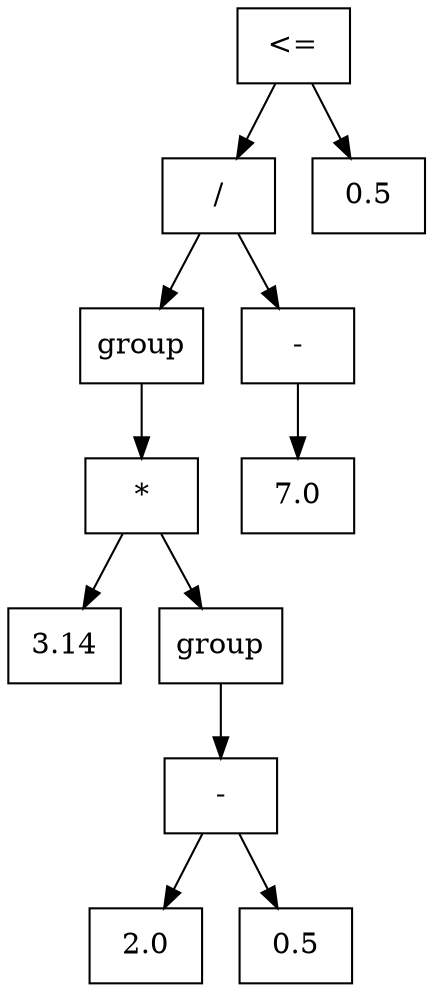 digraph G {
node [shape=box];
node455896770 [label="<="];
node1323165413 [label="/"];
node1880587981 [label="group"];
node511754216 [label="*"];
node1721931908 [label="3.14"];
node1198108795 [label="group"];
node214126413 [label="-"];
node396873410 [label="2.0"];
node1706234378 [label="0.5"];
node214126413 -> node396873410;
node214126413 -> node1706234378;
node1198108795 -> node214126413;
node511754216 -> node1721931908;
node511754216 -> node1198108795;
node1880587981 -> node511754216;
node1867750575 [label="-"];
node2046562095 [label="7.0"];
node1867750575 -> node2046562095;
node1323165413 -> node1880587981;
node1323165413 -> node1867750575;
node1342443276 [label="0.5"];
node455896770 -> node1323165413;
node455896770 -> node1342443276;
}
